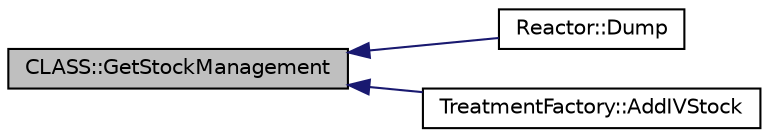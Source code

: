 digraph G
{
  edge [fontname="Helvetica",fontsize="10",labelfontname="Helvetica",labelfontsize="10"];
  node [fontname="Helvetica",fontsize="10",shape=record];
  rankdir="LR";
  Node1 [label="CLASS::GetStockManagement",height=0.2,width=0.4,color="black", fillcolor="grey75", style="filled" fontcolor="black"];
  Node1 -> Node2 [dir="back",color="midnightblue",fontsize="10",style="solid",fontname="Helvetica"];
  Node2 [label="Reactor::Dump",height=0.2,width=0.4,color="black", fillcolor="white", style="filled",URL="$class_reactor.html#a62ecaa3d122030fb9a44396c297e032b",tooltip="Write Modification (IV In/Out, filling the TF...)"];
  Node1 -> Node3 [dir="back",color="midnightblue",fontsize="10",style="solid",fontname="Helvetica"];
  Node3 [label="TreatmentFactory::AddIVStock",height=0.2,width=0.4,color="black", fillcolor="white", style="filled",URL="$class_treatment_factory.html#acf4d7ed0dc0ef237483d4d9d2e73c9b7",tooltip="Add an Isotopicvector to the stock."];
}
